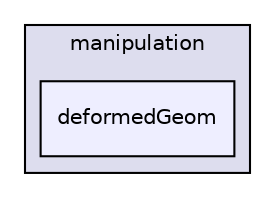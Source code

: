 digraph "applications/utilities/mesh/manipulation/deformedGeom" {
  bgcolor=transparent;
  compound=true
  node [ fontsize="10", fontname="Helvetica"];
  edge [ labelfontsize="10", labelfontname="Helvetica"];
  subgraph clusterdir_15449a1ef4a09517cc5e2efa6b11565e {
    graph [ bgcolor="#ddddee", pencolor="black", label="manipulation" fontname="Helvetica", fontsize="10", URL="dir_15449a1ef4a09517cc5e2efa6b11565e.html"]
  dir_54b2d1b552f4375fa5ecc32982f8a3e9 [shape=box, label="deformedGeom", style="filled", fillcolor="#eeeeff", pencolor="black", URL="dir_54b2d1b552f4375fa5ecc32982f8a3e9.html"];
  }
}

